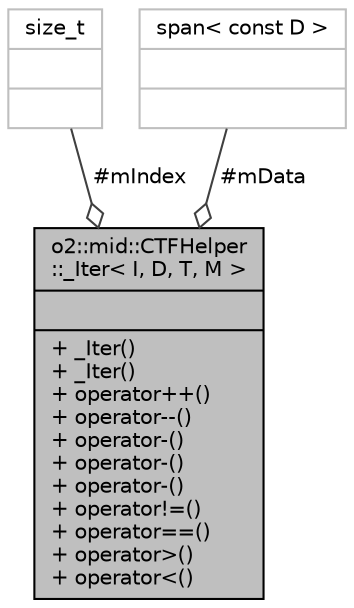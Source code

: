 digraph "o2::mid::CTFHelper::_Iter&lt; I, D, T, M &gt;"
{
 // INTERACTIVE_SVG=YES
  bgcolor="transparent";
  edge [fontname="Helvetica",fontsize="10",labelfontname="Helvetica",labelfontsize="10"];
  node [fontname="Helvetica",fontsize="10",shape=record];
  Node15 [label="{o2::mid::CTFHelper\l::_Iter\< I, D, T, M \>\n||+ _Iter()\l+ _Iter()\l+ operator++()\l+ operator--()\l+ operator-()\l+ operator-()\l+ operator-()\l+ operator!=()\l+ operator==()\l+ operator\>()\l+ operator\<()\l}",height=0.2,width=0.4,color="black", fillcolor="grey75", style="filled", fontcolor="black"];
  Node16 -> Node15 [color="grey25",fontsize="10",style="solid",label=" #mIndex" ,arrowhead="odiamond",fontname="Helvetica"];
  Node16 [label="{size_t\n||}",height=0.2,width=0.4,color="grey75"];
  Node17 -> Node15 [color="grey25",fontsize="10",style="solid",label=" #mData" ,arrowhead="odiamond",fontname="Helvetica"];
  Node17 [label="{span\< const D \>\n||}",height=0.2,width=0.4,color="grey75"];
}
